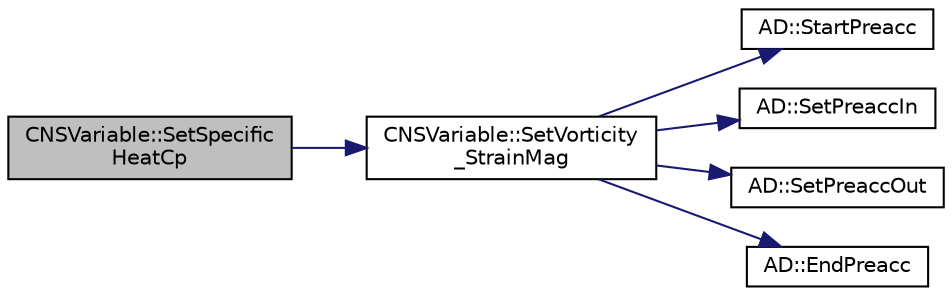 digraph "CNSVariable::SetSpecificHeatCp"
{
  edge [fontname="Helvetica",fontsize="10",labelfontname="Helvetica",labelfontsize="10"];
  node [fontname="Helvetica",fontsize="10",shape=record];
  rankdir="LR";
  Node252 [label="CNSVariable::SetSpecific\lHeatCp",height=0.2,width=0.4,color="black", fillcolor="grey75", style="filled", fontcolor="black"];
  Node252 -> Node253 [color="midnightblue",fontsize="10",style="solid",fontname="Helvetica"];
  Node253 [label="CNSVariable::SetVorticity\l_StrainMag",height=0.2,width=0.4,color="black", fillcolor="white", style="filled",URL="$class_c_n_s_variable.html#a8b2ca31cbd956cd92e02e9ebc08556d3",tooltip="Set the vorticity value. "];
  Node253 -> Node254 [color="midnightblue",fontsize="10",style="solid",fontname="Helvetica"];
  Node254 [label="AD::StartPreacc",height=0.2,width=0.4,color="black", fillcolor="white", style="filled",URL="$namespace_a_d.html#a2a1e9c4b109fd751e84132c9495de3ff",tooltip="Starts a new preaccumulation section and sets the input variables. "];
  Node253 -> Node255 [color="midnightblue",fontsize="10",style="solid",fontname="Helvetica"];
  Node255 [label="AD::SetPreaccIn",height=0.2,width=0.4,color="black", fillcolor="white", style="filled",URL="$namespace_a_d.html#aad703f3a82e509c88b92ae638f75383c",tooltip="Sets the scalar input of a preaccumulation section. "];
  Node253 -> Node256 [color="midnightblue",fontsize="10",style="solid",fontname="Helvetica"];
  Node256 [label="AD::SetPreaccOut",height=0.2,width=0.4,color="black", fillcolor="white", style="filled",URL="$namespace_a_d.html#ab3a80e24a5c8c2beb01131c57dcae4b2",tooltip="Sets the scalar output of a preaccumulation section. "];
  Node253 -> Node257 [color="midnightblue",fontsize="10",style="solid",fontname="Helvetica"];
  Node257 [label="AD::EndPreacc",height=0.2,width=0.4,color="black", fillcolor="white", style="filled",URL="$namespace_a_d.html#a309d057a92faa60a3a760254678ec9ea",tooltip="Ends a preaccumulation section and computes the local Jacobi matrix of a code section using the varia..."];
}
